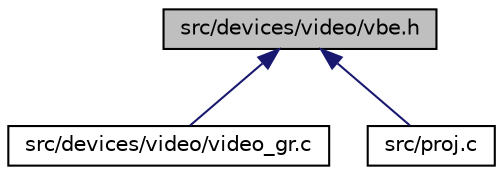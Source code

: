 digraph "src/devices/video/vbe.h"
{
 // LATEX_PDF_SIZE
  edge [fontname="Helvetica",fontsize="10",labelfontname="Helvetica",labelfontsize="10"];
  node [fontname="Helvetica",fontsize="10",shape=record];
  Node1 [label="src/devices/video/vbe.h",height=0.2,width=0.4,color="black", fillcolor="grey75", style="filled", fontcolor="black",tooltip=" "];
  Node1 -> Node2 [dir="back",color="midnightblue",fontsize="10",style="solid"];
  Node2 [label="src/devices/video/video_gr.c",height=0.2,width=0.4,color="black", fillcolor="white", style="filled",URL="$video__gr_8c.html",tooltip=" "];
  Node1 -> Node3 [dir="back",color="midnightblue",fontsize="10",style="solid"];
  Node3 [label="src/proj.c",height=0.2,width=0.4,color="black", fillcolor="white", style="filled",URL="$proj_8c.html",tooltip=" "];
}
